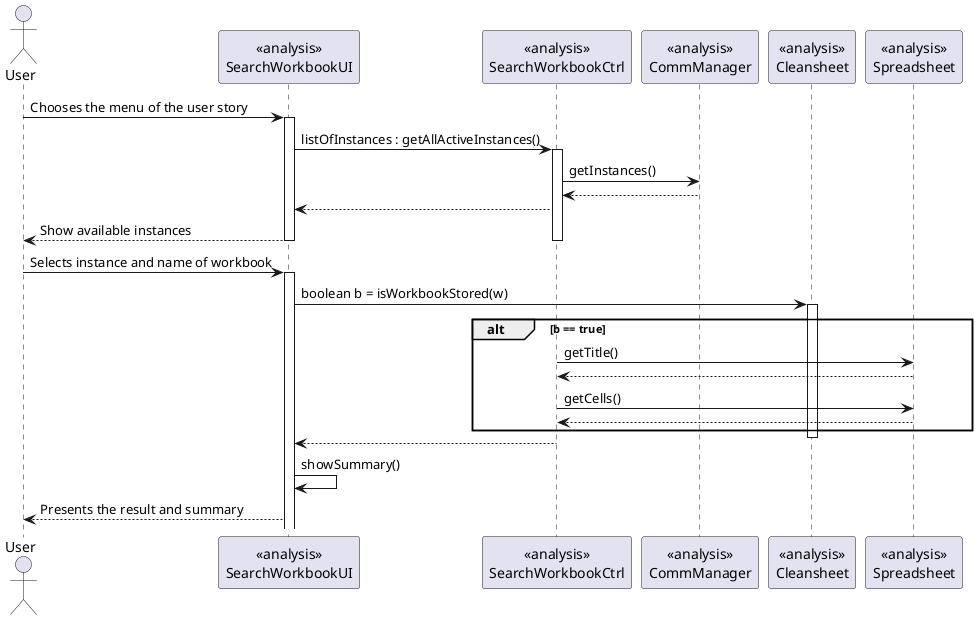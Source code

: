 @startuml 

    actor User 
    participant "<<analysis>>\nSearchWorkbookUI" as UI
    participant "<<analysis>>\nSearchWorkbookCtrl" as ctrl
    participant "<<analysis>>\nCommManager" as comm
    participant "<<analysis>>\nCleansheet" as cleansheet
    participant "<<analysis>>\nSpreadsheet" as sheet

    User -> UI : Chooses the menu of the user story
    activate UI 
    UI -> ctrl : listOfInstances : getAllActiveInstances()
    activate ctrl
    ctrl -> comm : getInstances()
    ctrl <-- comm
    UI <-- ctrl
    User <-- UI : Show available instances
    deactivate ctrl
    deactivate UI
    User -> UI : Selects instance and name of workbook
    activate UI
    UI -> cleansheet : boolean b = isWorkbookStored(w)
    activate cleansheet
    alt b == true
    ctrl -> sheet : getTitle()
    ctrl <-- sheet
    ctrl -> sheet : getCells()
    ctrl <-- sheet
    end
    deactivate cleansheet
    UI <-- ctrl
    UI -> UI : showSummary()
    User <-- UI : Presents the result and summary
    
@enduml
